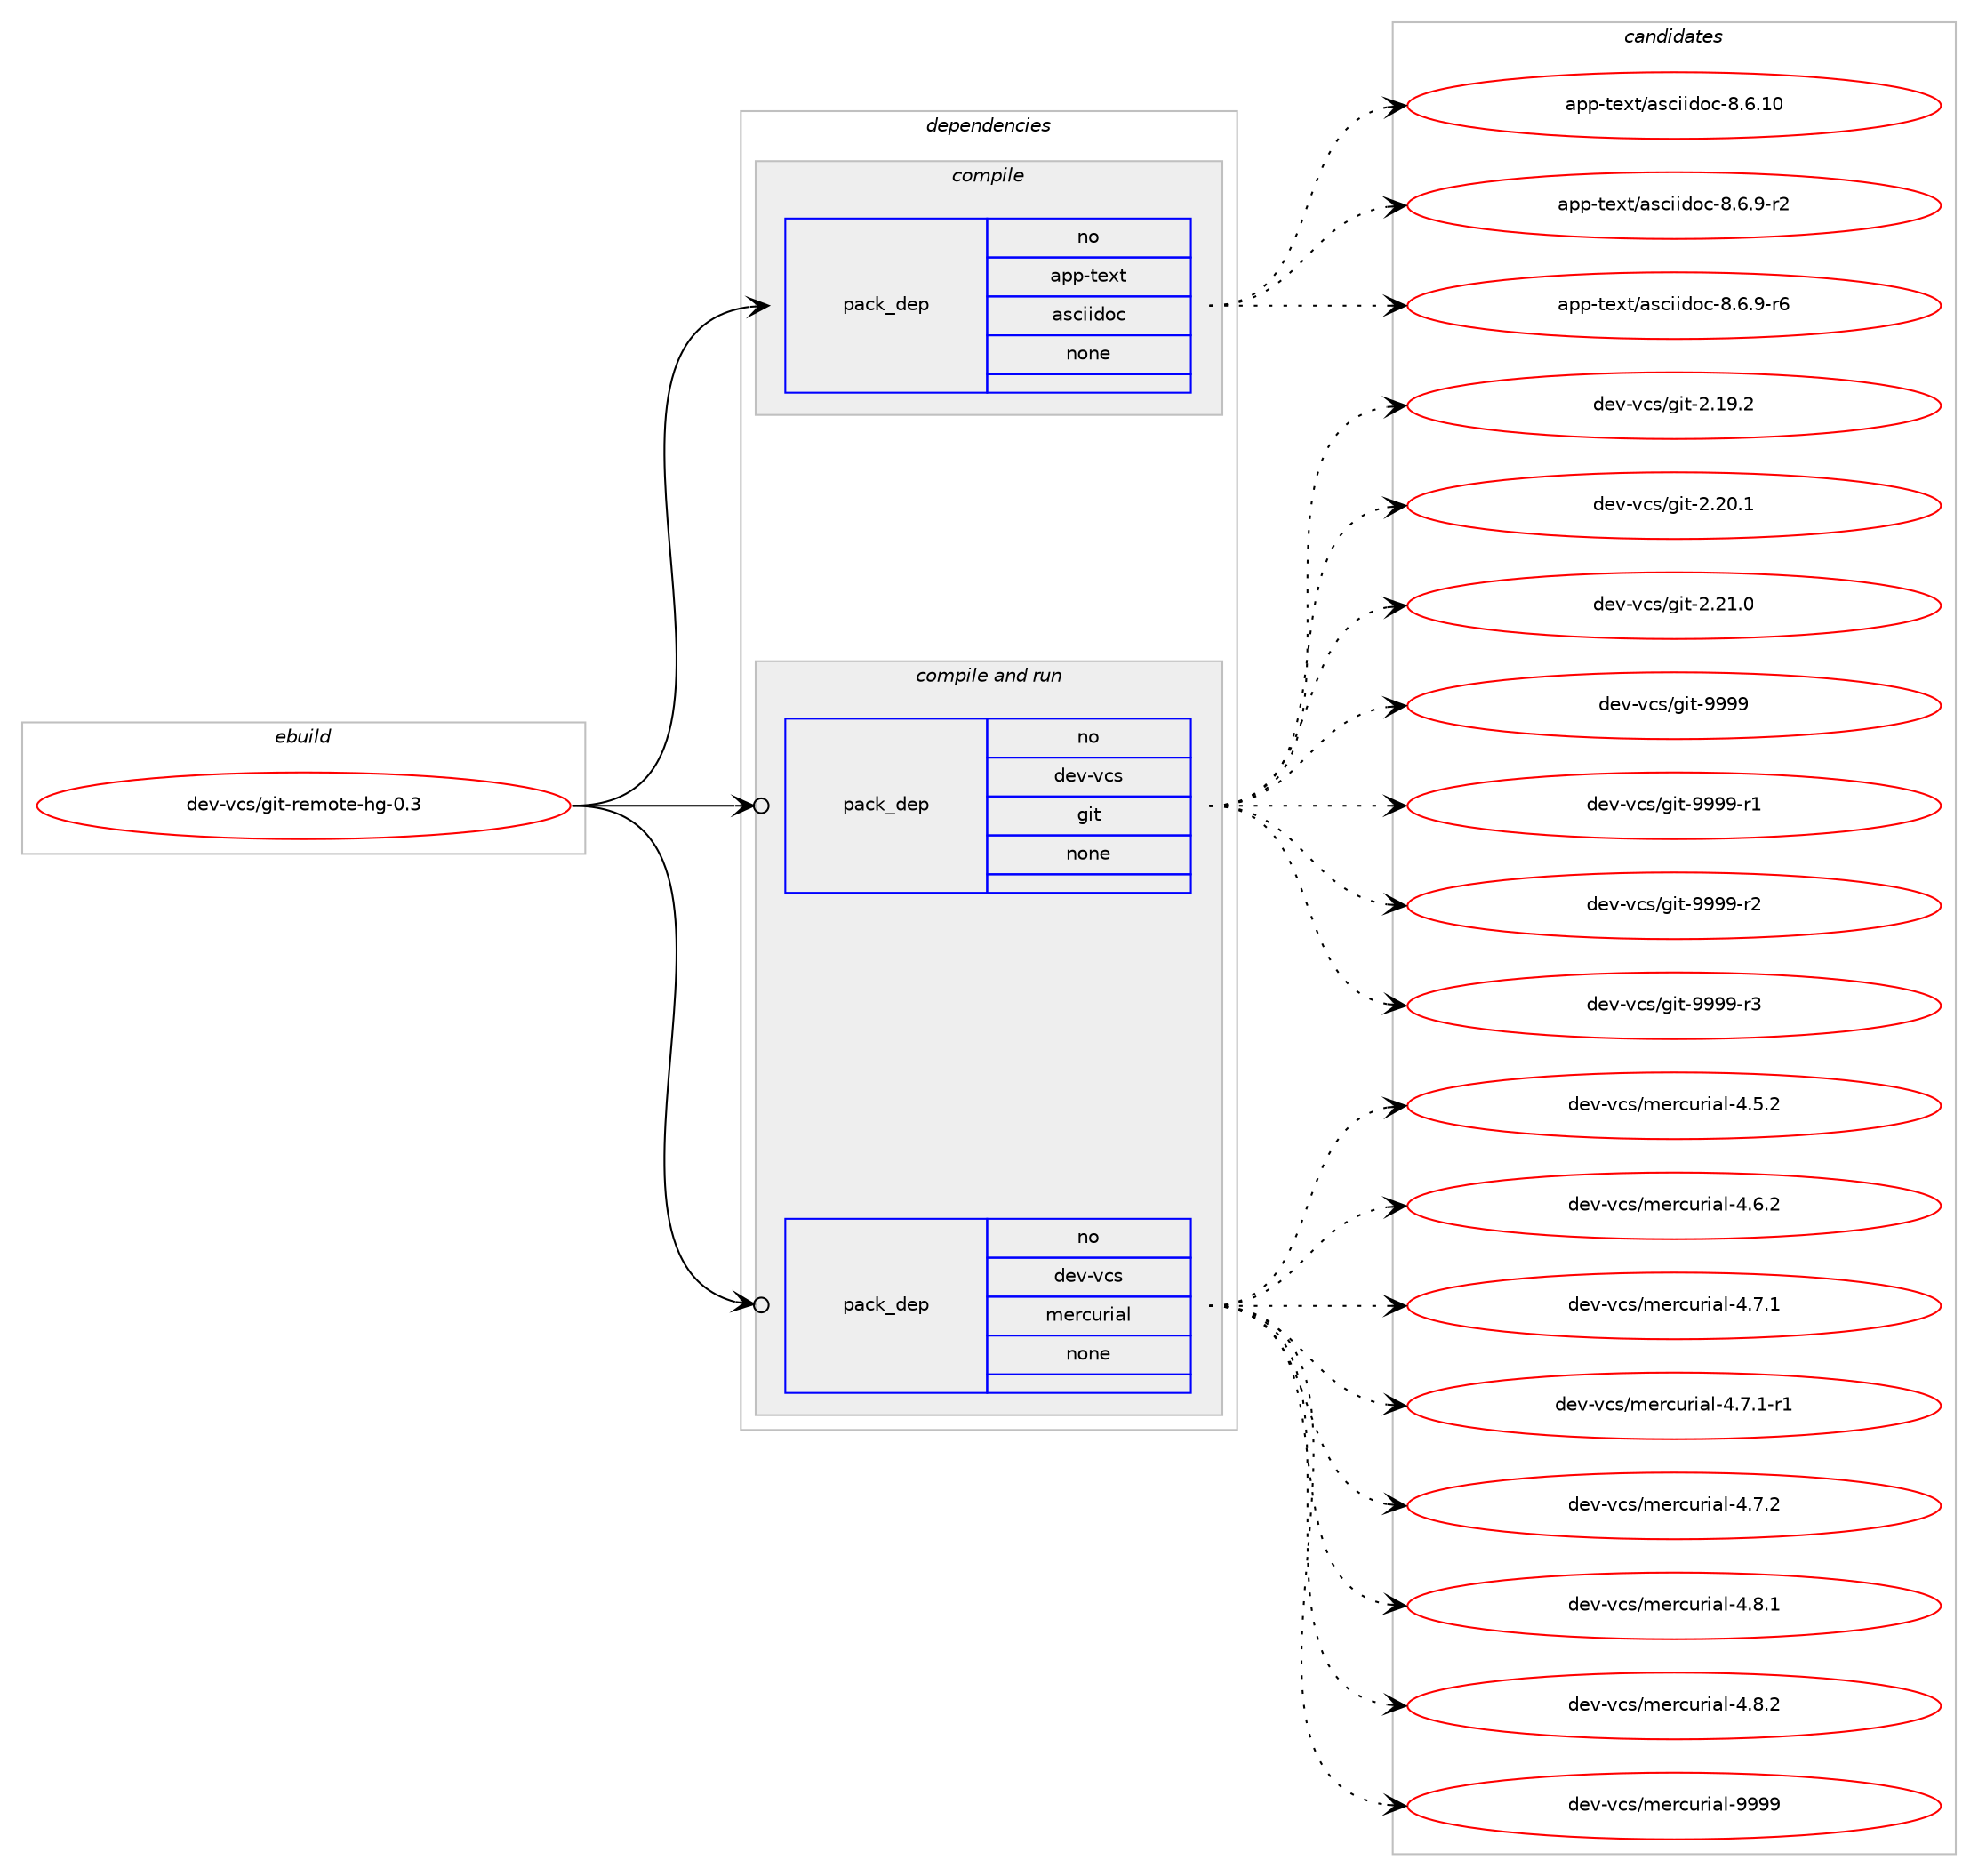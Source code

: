 digraph prolog {

# *************
# Graph options
# *************

newrank=true;
concentrate=true;
compound=true;
graph [rankdir=LR,fontname=Helvetica,fontsize=10,ranksep=1.5];#, ranksep=2.5, nodesep=0.2];
edge  [arrowhead=vee];
node  [fontname=Helvetica,fontsize=10];

# **********
# The ebuild
# **********

subgraph cluster_leftcol {
color=gray;
rank=same;
label=<<i>ebuild</i>>;
id [label="dev-vcs/git-remote-hg-0.3", color=red, width=4, href="../dev-vcs/git-remote-hg-0.3.svg"];
}

# ****************
# The dependencies
# ****************

subgraph cluster_midcol {
color=gray;
label=<<i>dependencies</i>>;
subgraph cluster_compile {
fillcolor="#eeeeee";
style=filled;
label=<<i>compile</i>>;
subgraph pack1102154 {
dependency1551497 [label=<<TABLE BORDER="0" CELLBORDER="1" CELLSPACING="0" CELLPADDING="4" WIDTH="220"><TR><TD ROWSPAN="6" CELLPADDING="30">pack_dep</TD></TR><TR><TD WIDTH="110">no</TD></TR><TR><TD>app-text</TD></TR><TR><TD>asciidoc</TD></TR><TR><TD>none</TD></TR><TR><TD></TD></TR></TABLE>>, shape=none, color=blue];
}
id:e -> dependency1551497:w [weight=20,style="solid",arrowhead="vee"];
}
subgraph cluster_compileandrun {
fillcolor="#eeeeee";
style=filled;
label=<<i>compile and run</i>>;
subgraph pack1102155 {
dependency1551498 [label=<<TABLE BORDER="0" CELLBORDER="1" CELLSPACING="0" CELLPADDING="4" WIDTH="220"><TR><TD ROWSPAN="6" CELLPADDING="30">pack_dep</TD></TR><TR><TD WIDTH="110">no</TD></TR><TR><TD>dev-vcs</TD></TR><TR><TD>git</TD></TR><TR><TD>none</TD></TR><TR><TD></TD></TR></TABLE>>, shape=none, color=blue];
}
id:e -> dependency1551498:w [weight=20,style="solid",arrowhead="odotvee"];
subgraph pack1102156 {
dependency1551499 [label=<<TABLE BORDER="0" CELLBORDER="1" CELLSPACING="0" CELLPADDING="4" WIDTH="220"><TR><TD ROWSPAN="6" CELLPADDING="30">pack_dep</TD></TR><TR><TD WIDTH="110">no</TD></TR><TR><TD>dev-vcs</TD></TR><TR><TD>mercurial</TD></TR><TR><TD>none</TD></TR><TR><TD></TD></TR></TABLE>>, shape=none, color=blue];
}
id:e -> dependency1551499:w [weight=20,style="solid",arrowhead="odotvee"];
}
subgraph cluster_run {
fillcolor="#eeeeee";
style=filled;
label=<<i>run</i>>;
}
}

# **************
# The candidates
# **************

subgraph cluster_choices {
rank=same;
color=gray;
label=<<i>candidates</i>>;

subgraph choice1102154 {
color=black;
nodesep=1;
choice97112112451161011201164797115991051051001119945564654464948 [label="app-text/asciidoc-8.6.10", color=red, width=4,href="../app-text/asciidoc-8.6.10.svg"];
choice9711211245116101120116479711599105105100111994556465446574511450 [label="app-text/asciidoc-8.6.9-r2", color=red, width=4,href="../app-text/asciidoc-8.6.9-r2.svg"];
choice9711211245116101120116479711599105105100111994556465446574511454 [label="app-text/asciidoc-8.6.9-r6", color=red, width=4,href="../app-text/asciidoc-8.6.9-r6.svg"];
dependency1551497:e -> choice97112112451161011201164797115991051051001119945564654464948:w [style=dotted,weight="100"];
dependency1551497:e -> choice9711211245116101120116479711599105105100111994556465446574511450:w [style=dotted,weight="100"];
dependency1551497:e -> choice9711211245116101120116479711599105105100111994556465446574511454:w [style=dotted,weight="100"];
}
subgraph choice1102155 {
color=black;
nodesep=1;
choice10010111845118991154710310511645504649574650 [label="dev-vcs/git-2.19.2", color=red, width=4,href="../dev-vcs/git-2.19.2.svg"];
choice10010111845118991154710310511645504650484649 [label="dev-vcs/git-2.20.1", color=red, width=4,href="../dev-vcs/git-2.20.1.svg"];
choice10010111845118991154710310511645504650494648 [label="dev-vcs/git-2.21.0", color=red, width=4,href="../dev-vcs/git-2.21.0.svg"];
choice1001011184511899115471031051164557575757 [label="dev-vcs/git-9999", color=red, width=4,href="../dev-vcs/git-9999.svg"];
choice10010111845118991154710310511645575757574511449 [label="dev-vcs/git-9999-r1", color=red, width=4,href="../dev-vcs/git-9999-r1.svg"];
choice10010111845118991154710310511645575757574511450 [label="dev-vcs/git-9999-r2", color=red, width=4,href="../dev-vcs/git-9999-r2.svg"];
choice10010111845118991154710310511645575757574511451 [label="dev-vcs/git-9999-r3", color=red, width=4,href="../dev-vcs/git-9999-r3.svg"];
dependency1551498:e -> choice10010111845118991154710310511645504649574650:w [style=dotted,weight="100"];
dependency1551498:e -> choice10010111845118991154710310511645504650484649:w [style=dotted,weight="100"];
dependency1551498:e -> choice10010111845118991154710310511645504650494648:w [style=dotted,weight="100"];
dependency1551498:e -> choice1001011184511899115471031051164557575757:w [style=dotted,weight="100"];
dependency1551498:e -> choice10010111845118991154710310511645575757574511449:w [style=dotted,weight="100"];
dependency1551498:e -> choice10010111845118991154710310511645575757574511450:w [style=dotted,weight="100"];
dependency1551498:e -> choice10010111845118991154710310511645575757574511451:w [style=dotted,weight="100"];
}
subgraph choice1102156 {
color=black;
nodesep=1;
choice1001011184511899115471091011149911711410597108455246534650 [label="dev-vcs/mercurial-4.5.2", color=red, width=4,href="../dev-vcs/mercurial-4.5.2.svg"];
choice1001011184511899115471091011149911711410597108455246544650 [label="dev-vcs/mercurial-4.6.2", color=red, width=4,href="../dev-vcs/mercurial-4.6.2.svg"];
choice1001011184511899115471091011149911711410597108455246554649 [label="dev-vcs/mercurial-4.7.1", color=red, width=4,href="../dev-vcs/mercurial-4.7.1.svg"];
choice10010111845118991154710910111499117114105971084552465546494511449 [label="dev-vcs/mercurial-4.7.1-r1", color=red, width=4,href="../dev-vcs/mercurial-4.7.1-r1.svg"];
choice1001011184511899115471091011149911711410597108455246554650 [label="dev-vcs/mercurial-4.7.2", color=red, width=4,href="../dev-vcs/mercurial-4.7.2.svg"];
choice1001011184511899115471091011149911711410597108455246564649 [label="dev-vcs/mercurial-4.8.1", color=red, width=4,href="../dev-vcs/mercurial-4.8.1.svg"];
choice1001011184511899115471091011149911711410597108455246564650 [label="dev-vcs/mercurial-4.8.2", color=red, width=4,href="../dev-vcs/mercurial-4.8.2.svg"];
choice10010111845118991154710910111499117114105971084557575757 [label="dev-vcs/mercurial-9999", color=red, width=4,href="../dev-vcs/mercurial-9999.svg"];
dependency1551499:e -> choice1001011184511899115471091011149911711410597108455246534650:w [style=dotted,weight="100"];
dependency1551499:e -> choice1001011184511899115471091011149911711410597108455246544650:w [style=dotted,weight="100"];
dependency1551499:e -> choice1001011184511899115471091011149911711410597108455246554649:w [style=dotted,weight="100"];
dependency1551499:e -> choice10010111845118991154710910111499117114105971084552465546494511449:w [style=dotted,weight="100"];
dependency1551499:e -> choice1001011184511899115471091011149911711410597108455246554650:w [style=dotted,weight="100"];
dependency1551499:e -> choice1001011184511899115471091011149911711410597108455246564649:w [style=dotted,weight="100"];
dependency1551499:e -> choice1001011184511899115471091011149911711410597108455246564650:w [style=dotted,weight="100"];
dependency1551499:e -> choice10010111845118991154710910111499117114105971084557575757:w [style=dotted,weight="100"];
}
}

}
